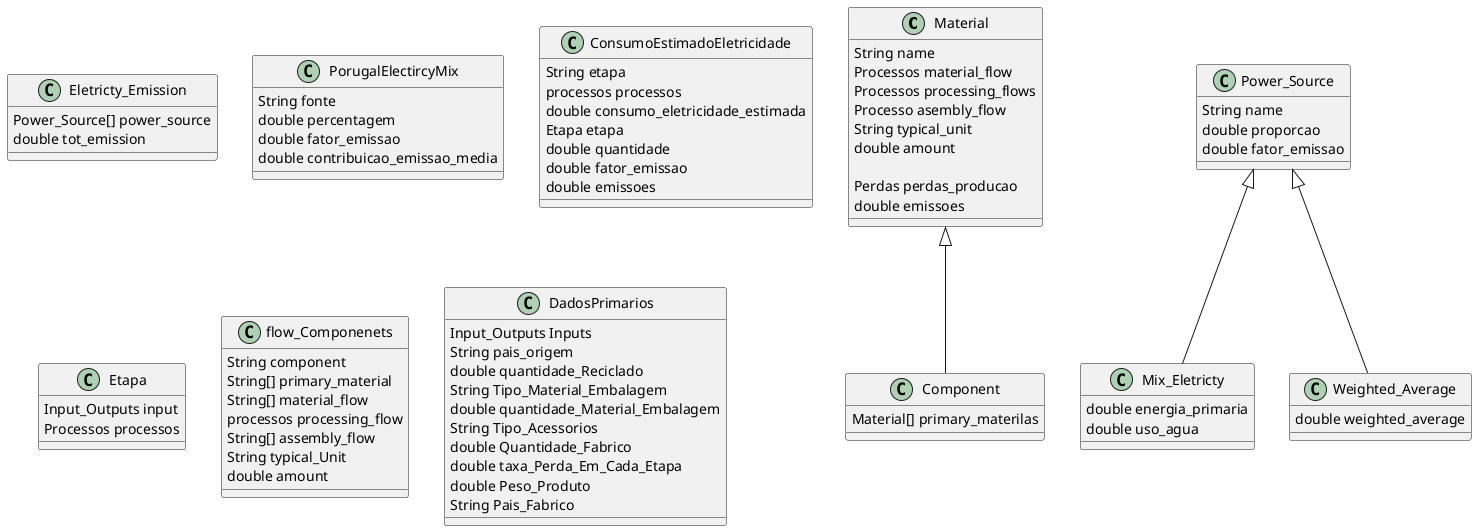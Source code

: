 @startuml tabelas
/'
Aqui para baixo estão as classes que ainda não sei onde se encaixariam
'/

/'Possivel representação da tabela 1 - Tabela de resumo para cada fluxo
de componenetes'/

/'Esta tabela representa tanto o material como os materiais primarios
No final é apresentado os dados que precisamos ter para calcular o total de
emissão do produto = fator de emissão * amount
e ainda meti o total em perdas, para saber o total perdido
Provavelmente a perda estará no processingFlows
'/
class Material {
    String name
    Processos material_flow
    Processos processing_flows
    Processo asembly_flow
    String typical_unit
    double amount

    Perdas perdas_producao
    double emissoes
}

/'Neste caso faz extends pois o componenet é o resultado união de 
vários materiais primarios '/
class Component extends Material{
    Material[] primary_materilas
}

/'Fim dessa possivel representação'/



/'
Tabela 2
fator Emissão --> kgCO2e/kWh
procura Energia primaria --> Mj/kWh
Uso da água --> litros/kWh
'/
class Power_Source {
    String name
    double proporcao 
    double fator_emissao
}

class Mix_Eletricty extends Power_Source {
    double energia_primaria
    double uso_agua
}

class Weighted_Average extends Power_Source {
    double weighted_average
}

/'
Esta classe serve para calcular o valor total
de emissao de kgCo2e/kWh, para quando a empresa
fornece todos os gasto ou quando não temos acesso
a eles
'/
class Eletricty_Emission {
    Power_Source[] power_source
    double tot_emission
}

/'
Tabela abaixo da tabela 2
'/
class PorugalElectircyMix {
    String fonte
    double percentagem
    double fator_emissao
    double contribuicao_emissao_media
}

/'
Tabela 3
'/
class ConsumoEstimadoEletricidade {
    String etapa
    processos processos
    double consumo_eletricidade_estimada
}

/'
Tabela abaixo da tabela 3
Pelo o que percebi este é o rotulo para o desperdicio de cada produto
'/
/'
Esta classe representa as Etapas de fabrico
'/
class Etapa {
    Input_Outputs input
    Processos processos
}

class ConsumoEstimadoEletricidade {
    Etapa etapa
    double quantidade
    double fator_emissao
    double emissoes
}


/'Esta classe é a que guarda os dados dos componentes usados para a 
produção e do produto final (Tabela 1 - Tabela de Resumo para cada fluxo de componentes)
'/
class flow_Componenets {
    String component
    String[] primary_material
    String[] material_flow
    processos processing_flow
    String[] assembly_flow
    String typical_Unit
    double amount
}
/'
Esta classe não importa para nada é só para ter aqui no plant
os dados que constituem os dados principais

Fluxos de entrada e saída de cada etapa, incluíndo tipos de material e
quantidade por produto, incluindo guarnições. Os fluxos podem ser do tipo:
i. Recursos naturais (entrada) ou material (entrada/saída)
ii. Energia (entrada)
iii. Fatores de emissão para processos (emissões para o ar, solo, àgua)

'/
class DadosPrimarios {
    Input_Outputs Inputs
    String pais_origem
    double quantidade_Reciclado
    String Tipo_Material_Embalagem
    double quantidade_Material_Embalagem
    String Tipo_Acessorios
    double Quantidade_Fabrico
    double taxa_Perda_Em_Cada_Etapa
    double Peso_Produto
    String Pais_Fabrico
}
@enduml